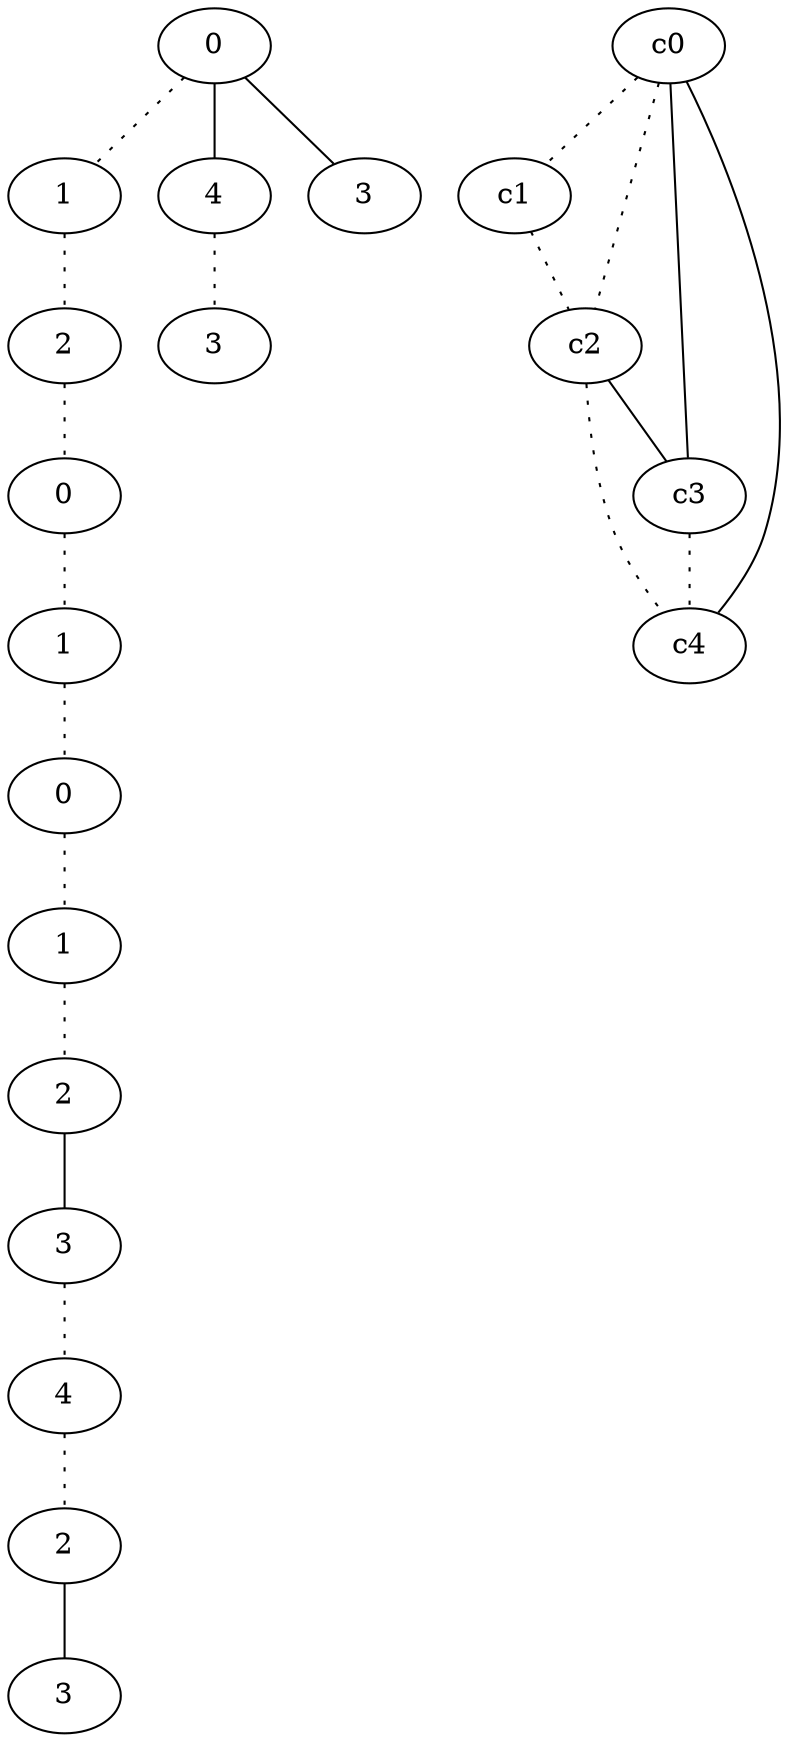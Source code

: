 graph {
a0[label=0];
a1[label=1];
a2[label=2];
a3[label=0];
a4[label=1];
a5[label=0];
a6[label=1];
a7[label=2];
a8[label=3];
a9[label=4];
a10[label=2];
a11[label=3];
a12[label=4];
a13[label=3];
a14[label=3];
a0 -- a1 [style=dotted];
a0 -- a12;
a0 -- a14;
a1 -- a2 [style=dotted];
a2 -- a3 [style=dotted];
a3 -- a4 [style=dotted];
a4 -- a5 [style=dotted];
a5 -- a6 [style=dotted];
a6 -- a7 [style=dotted];
a7 -- a8;
a8 -- a9 [style=dotted];
a9 -- a10 [style=dotted];
a10 -- a11;
a12 -- a13 [style=dotted];
c0 -- c1 [style=dotted];
c0 -- c2 [style=dotted];
c0 -- c3;
c0 -- c4;
c1 -- c2 [style=dotted];
c2 -- c3;
c2 -- c4 [style=dotted];
c3 -- c4 [style=dotted];
}
